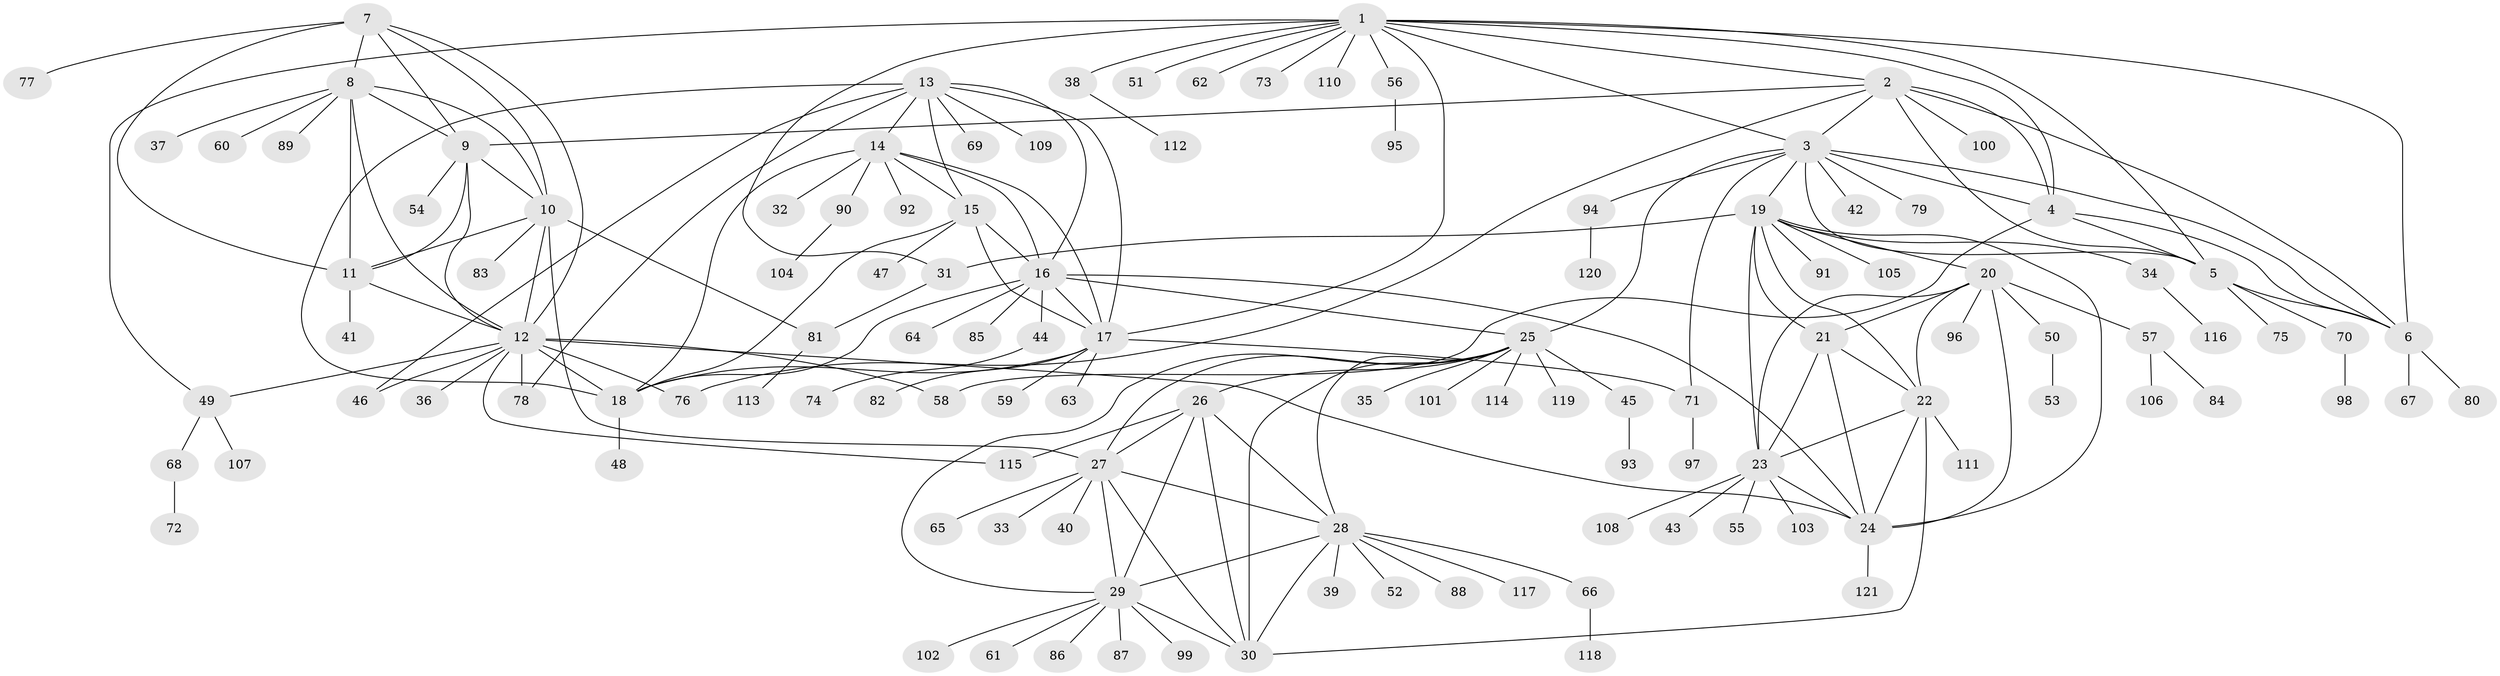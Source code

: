 // coarse degree distribution, {4: 0.06557377049180328, 10: 0.01639344262295082, 7: 0.08196721311475409, 6: 0.08196721311475409, 1: 0.5245901639344263, 2: 0.06557377049180328, 5: 0.04918032786885246, 8: 0.04918032786885246, 9: 0.01639344262295082, 3: 0.03278688524590164, 11: 0.01639344262295082}
// Generated by graph-tools (version 1.1) at 2025/37/03/04/25 23:37:48]
// undirected, 121 vertices, 185 edges
graph export_dot {
  node [color=gray90,style=filled];
  1;
  2;
  3;
  4;
  5;
  6;
  7;
  8;
  9;
  10;
  11;
  12;
  13;
  14;
  15;
  16;
  17;
  18;
  19;
  20;
  21;
  22;
  23;
  24;
  25;
  26;
  27;
  28;
  29;
  30;
  31;
  32;
  33;
  34;
  35;
  36;
  37;
  38;
  39;
  40;
  41;
  42;
  43;
  44;
  45;
  46;
  47;
  48;
  49;
  50;
  51;
  52;
  53;
  54;
  55;
  56;
  57;
  58;
  59;
  60;
  61;
  62;
  63;
  64;
  65;
  66;
  67;
  68;
  69;
  70;
  71;
  72;
  73;
  74;
  75;
  76;
  77;
  78;
  79;
  80;
  81;
  82;
  83;
  84;
  85;
  86;
  87;
  88;
  89;
  90;
  91;
  92;
  93;
  94;
  95;
  96;
  97;
  98;
  99;
  100;
  101;
  102;
  103;
  104;
  105;
  106;
  107;
  108;
  109;
  110;
  111;
  112;
  113;
  114;
  115;
  116;
  117;
  118;
  119;
  120;
  121;
  1 -- 2;
  1 -- 3;
  1 -- 4;
  1 -- 5;
  1 -- 6;
  1 -- 17;
  1 -- 31;
  1 -- 38;
  1 -- 49;
  1 -- 51;
  1 -- 56;
  1 -- 62;
  1 -- 73;
  1 -- 110;
  2 -- 3;
  2 -- 4;
  2 -- 5;
  2 -- 6;
  2 -- 9;
  2 -- 76;
  2 -- 100;
  3 -- 4;
  3 -- 5;
  3 -- 6;
  3 -- 19;
  3 -- 25;
  3 -- 42;
  3 -- 71;
  3 -- 79;
  3 -- 94;
  4 -- 5;
  4 -- 6;
  4 -- 58;
  5 -- 6;
  5 -- 70;
  5 -- 75;
  6 -- 67;
  6 -- 80;
  7 -- 8;
  7 -- 9;
  7 -- 10;
  7 -- 11;
  7 -- 12;
  7 -- 77;
  8 -- 9;
  8 -- 10;
  8 -- 11;
  8 -- 12;
  8 -- 37;
  8 -- 60;
  8 -- 89;
  9 -- 10;
  9 -- 11;
  9 -- 12;
  9 -- 54;
  10 -- 11;
  10 -- 12;
  10 -- 27;
  10 -- 81;
  10 -- 83;
  11 -- 12;
  11 -- 41;
  12 -- 18;
  12 -- 24;
  12 -- 36;
  12 -- 46;
  12 -- 49;
  12 -- 58;
  12 -- 76;
  12 -- 78;
  12 -- 115;
  13 -- 14;
  13 -- 15;
  13 -- 16;
  13 -- 17;
  13 -- 18;
  13 -- 46;
  13 -- 69;
  13 -- 78;
  13 -- 109;
  14 -- 15;
  14 -- 16;
  14 -- 17;
  14 -- 18;
  14 -- 32;
  14 -- 90;
  14 -- 92;
  15 -- 16;
  15 -- 17;
  15 -- 18;
  15 -- 47;
  16 -- 17;
  16 -- 18;
  16 -- 24;
  16 -- 25;
  16 -- 44;
  16 -- 64;
  16 -- 85;
  17 -- 18;
  17 -- 59;
  17 -- 63;
  17 -- 71;
  17 -- 82;
  18 -- 48;
  19 -- 20;
  19 -- 21;
  19 -- 22;
  19 -- 23;
  19 -- 24;
  19 -- 31;
  19 -- 34;
  19 -- 91;
  19 -- 105;
  20 -- 21;
  20 -- 22;
  20 -- 23;
  20 -- 24;
  20 -- 50;
  20 -- 57;
  20 -- 96;
  21 -- 22;
  21 -- 23;
  21 -- 24;
  22 -- 23;
  22 -- 24;
  22 -- 30;
  22 -- 111;
  23 -- 24;
  23 -- 43;
  23 -- 55;
  23 -- 103;
  23 -- 108;
  24 -- 121;
  25 -- 26;
  25 -- 27;
  25 -- 28;
  25 -- 29;
  25 -- 30;
  25 -- 35;
  25 -- 45;
  25 -- 101;
  25 -- 114;
  25 -- 119;
  26 -- 27;
  26 -- 28;
  26 -- 29;
  26 -- 30;
  26 -- 115;
  27 -- 28;
  27 -- 29;
  27 -- 30;
  27 -- 33;
  27 -- 40;
  27 -- 65;
  28 -- 29;
  28 -- 30;
  28 -- 39;
  28 -- 52;
  28 -- 66;
  28 -- 88;
  28 -- 117;
  29 -- 30;
  29 -- 61;
  29 -- 86;
  29 -- 87;
  29 -- 99;
  29 -- 102;
  31 -- 81;
  34 -- 116;
  38 -- 112;
  44 -- 74;
  45 -- 93;
  49 -- 68;
  49 -- 107;
  50 -- 53;
  56 -- 95;
  57 -- 84;
  57 -- 106;
  66 -- 118;
  68 -- 72;
  70 -- 98;
  71 -- 97;
  81 -- 113;
  90 -- 104;
  94 -- 120;
}
